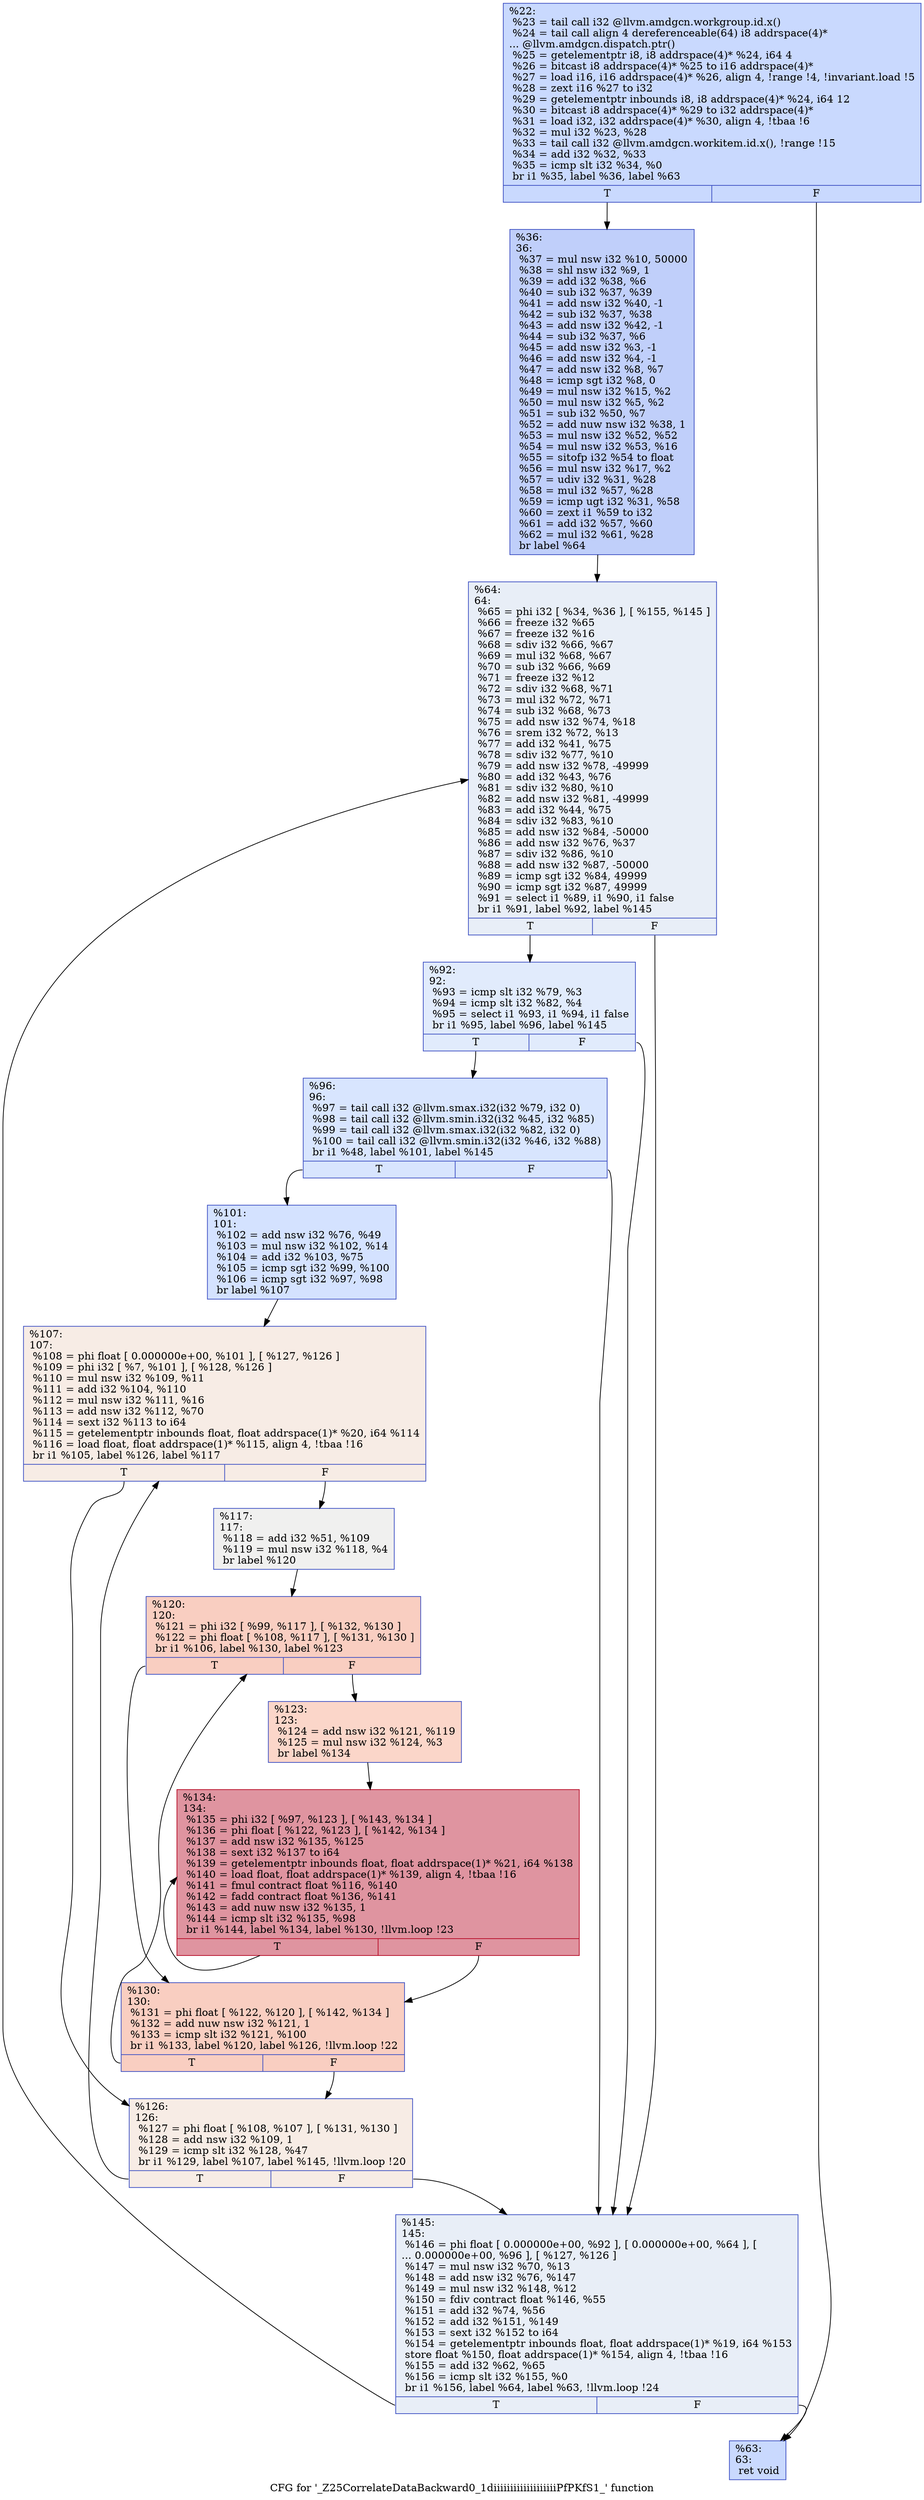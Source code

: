 digraph "CFG for '_Z25CorrelateDataBackward0_1diiiiiiiiiiiiiiiiiiiPfPKfS1_' function" {
	label="CFG for '_Z25CorrelateDataBackward0_1diiiiiiiiiiiiiiiiiiiPfPKfS1_' function";

	Node0x5c261b0 [shape=record,color="#3d50c3ff", style=filled, fillcolor="#85a8fc70",label="{%22:\l  %23 = tail call i32 @llvm.amdgcn.workgroup.id.x()\l  %24 = tail call align 4 dereferenceable(64) i8 addrspace(4)*\l... @llvm.amdgcn.dispatch.ptr()\l  %25 = getelementptr i8, i8 addrspace(4)* %24, i64 4\l  %26 = bitcast i8 addrspace(4)* %25 to i16 addrspace(4)*\l  %27 = load i16, i16 addrspace(4)* %26, align 4, !range !4, !invariant.load !5\l  %28 = zext i16 %27 to i32\l  %29 = getelementptr inbounds i8, i8 addrspace(4)* %24, i64 12\l  %30 = bitcast i8 addrspace(4)* %29 to i32 addrspace(4)*\l  %31 = load i32, i32 addrspace(4)* %30, align 4, !tbaa !6\l  %32 = mul i32 %23, %28\l  %33 = tail call i32 @llvm.amdgcn.workitem.id.x(), !range !15\l  %34 = add i32 %32, %33\l  %35 = icmp slt i32 %34, %0\l  br i1 %35, label %36, label %63\l|{<s0>T|<s1>F}}"];
	Node0x5c261b0:s0 -> Node0x5c28e70;
	Node0x5c261b0:s1 -> Node0x5c28f00;
	Node0x5c28e70 [shape=record,color="#3d50c3ff", style=filled, fillcolor="#7093f370",label="{%36:\l36:                                               \l  %37 = mul nsw i32 %10, 50000\l  %38 = shl nsw i32 %9, 1\l  %39 = add i32 %38, %6\l  %40 = sub i32 %37, %39\l  %41 = add nsw i32 %40, -1\l  %42 = sub i32 %37, %38\l  %43 = add nsw i32 %42, -1\l  %44 = sub i32 %37, %6\l  %45 = add nsw i32 %3, -1\l  %46 = add nsw i32 %4, -1\l  %47 = add nsw i32 %8, %7\l  %48 = icmp sgt i32 %8, 0\l  %49 = mul nsw i32 %15, %2\l  %50 = mul nsw i32 %5, %2\l  %51 = sub i32 %50, %7\l  %52 = add nuw nsw i32 %38, 1\l  %53 = mul nsw i32 %52, %52\l  %54 = mul nsw i32 %53, %16\l  %55 = sitofp i32 %54 to float\l  %56 = mul nsw i32 %17, %2\l  %57 = udiv i32 %31, %28\l  %58 = mul i32 %57, %28\l  %59 = icmp ugt i32 %31, %58\l  %60 = zext i1 %59 to i32\l  %61 = add i32 %57, %60\l  %62 = mul i32 %61, %28\l  br label %64\l}"];
	Node0x5c28e70 -> Node0x5c29f30;
	Node0x5c28f00 [shape=record,color="#3d50c3ff", style=filled, fillcolor="#85a8fc70",label="{%63:\l63:                                               \l  ret void\l}"];
	Node0x5c29f30 [shape=record,color="#3d50c3ff", style=filled, fillcolor="#cbd8ee70",label="{%64:\l64:                                               \l  %65 = phi i32 [ %34, %36 ], [ %155, %145 ]\l  %66 = freeze i32 %65\l  %67 = freeze i32 %16\l  %68 = sdiv i32 %66, %67\l  %69 = mul i32 %68, %67\l  %70 = sub i32 %66, %69\l  %71 = freeze i32 %12\l  %72 = sdiv i32 %68, %71\l  %73 = mul i32 %72, %71\l  %74 = sub i32 %68, %73\l  %75 = add nsw i32 %74, %18\l  %76 = srem i32 %72, %13\l  %77 = add i32 %41, %75\l  %78 = sdiv i32 %77, %10\l  %79 = add nsw i32 %78, -49999\l  %80 = add i32 %43, %76\l  %81 = sdiv i32 %80, %10\l  %82 = add nsw i32 %81, -49999\l  %83 = add i32 %44, %75\l  %84 = sdiv i32 %83, %10\l  %85 = add nsw i32 %84, -50000\l  %86 = add nsw i32 %76, %37\l  %87 = sdiv i32 %86, %10\l  %88 = add nsw i32 %87, -50000\l  %89 = icmp sgt i32 %84, 49999\l  %90 = icmp sgt i32 %87, 49999\l  %91 = select i1 %89, i1 %90, i1 false\l  br i1 %91, label %92, label %145\l|{<s0>T|<s1>F}}"];
	Node0x5c29f30:s0 -> Node0x5c2b2a0;
	Node0x5c29f30:s1 -> Node0x5c28900;
	Node0x5c2b2a0 [shape=record,color="#3d50c3ff", style=filled, fillcolor="#bbd1f870",label="{%92:\l92:                                               \l  %93 = icmp slt i32 %79, %3\l  %94 = icmp slt i32 %82, %4\l  %95 = select i1 %93, i1 %94, i1 false\l  br i1 %95, label %96, label %145\l|{<s0>T|<s1>F}}"];
	Node0x5c2b2a0:s0 -> Node0x5c2b5b0;
	Node0x5c2b2a0:s1 -> Node0x5c28900;
	Node0x5c2b5b0 [shape=record,color="#3d50c3ff", style=filled, fillcolor="#a7c5fe70",label="{%96:\l96:                                               \l  %97 = tail call i32 @llvm.smax.i32(i32 %79, i32 0)\l  %98 = tail call i32 @llvm.smin.i32(i32 %45, i32 %85)\l  %99 = tail call i32 @llvm.smax.i32(i32 %82, i32 0)\l  %100 = tail call i32 @llvm.smin.i32(i32 %46, i32 %88)\l  br i1 %48, label %101, label %145\l|{<s0>T|<s1>F}}"];
	Node0x5c2b5b0:s0 -> Node0x5c2bd40;
	Node0x5c2b5b0:s1 -> Node0x5c28900;
	Node0x5c2bd40 [shape=record,color="#3d50c3ff", style=filled, fillcolor="#9ebeff70",label="{%101:\l101:                                              \l  %102 = add nsw i32 %76, %49\l  %103 = mul nsw i32 %102, %14\l  %104 = add i32 %103, %75\l  %105 = icmp sgt i32 %99, %100\l  %106 = icmp sgt i32 %97, %98\l  br label %107\l}"];
	Node0x5c2bd40 -> Node0x5c2c150;
	Node0x5c2c150 [shape=record,color="#3d50c3ff", style=filled, fillcolor="#ecd3c570",label="{%107:\l107:                                              \l  %108 = phi float [ 0.000000e+00, %101 ], [ %127, %126 ]\l  %109 = phi i32 [ %7, %101 ], [ %128, %126 ]\l  %110 = mul nsw i32 %109, %11\l  %111 = add i32 %104, %110\l  %112 = mul nsw i32 %111, %16\l  %113 = add nsw i32 %112, %70\l  %114 = sext i32 %113 to i64\l  %115 = getelementptr inbounds float, float addrspace(1)* %20, i64 %114\l  %116 = load float, float addrspace(1)* %115, align 4, !tbaa !16\l  br i1 %105, label %126, label %117\l|{<s0>T|<s1>F}}"];
	Node0x5c2c150:s0 -> Node0x5c2cc60;
	Node0x5c2c150:s1 -> Node0x5c2d3f0;
	Node0x5c2d3f0 [shape=record,color="#3d50c3ff", style=filled, fillcolor="#dedcdb70",label="{%117:\l117:                                              \l  %118 = add i32 %51, %109\l  %119 = mul nsw i32 %118, %4\l  br label %120\l}"];
	Node0x5c2d3f0 -> Node0x5c2d650;
	Node0x5c2d650 [shape=record,color="#3d50c3ff", style=filled, fillcolor="#f2907270",label="{%120:\l120:                                              \l  %121 = phi i32 [ %99, %117 ], [ %132, %130 ]\l  %122 = phi float [ %108, %117 ], [ %131, %130 ]\l  br i1 %106, label %130, label %123\l|{<s0>T|<s1>F}}"];
	Node0x5c2d650:s0 -> Node0x5c2d710;
	Node0x5c2d650:s1 -> Node0x5c2d970;
	Node0x5c2d970 [shape=record,color="#3d50c3ff", style=filled, fillcolor="#f6a38570",label="{%123:\l123:                                              \l  %124 = add nsw i32 %121, %119\l  %125 = mul nsw i32 %124, %3\l  br label %134\l}"];
	Node0x5c2d970 -> Node0x5c2dbd0;
	Node0x5c2cc60 [shape=record,color="#3d50c3ff", style=filled, fillcolor="#ecd3c570",label="{%126:\l126:                                              \l  %127 = phi float [ %108, %107 ], [ %131, %130 ]\l  %128 = add nsw i32 %109, 1\l  %129 = icmp slt i32 %128, %47\l  br i1 %129, label %107, label %145, !llvm.loop !20\l|{<s0>T|<s1>F}}"];
	Node0x5c2cc60:s0 -> Node0x5c2c150;
	Node0x5c2cc60:s1 -> Node0x5c28900;
	Node0x5c2d710 [shape=record,color="#3d50c3ff", style=filled, fillcolor="#f2907270",label="{%130:\l130:                                              \l  %131 = phi float [ %122, %120 ], [ %142, %134 ]\l  %132 = add nuw nsw i32 %121, 1\l  %133 = icmp slt i32 %121, %100\l  br i1 %133, label %120, label %126, !llvm.loop !22\l|{<s0>T|<s1>F}}"];
	Node0x5c2d710:s0 -> Node0x5c2d650;
	Node0x5c2d710:s1 -> Node0x5c2cc60;
	Node0x5c2dbd0 [shape=record,color="#b70d28ff", style=filled, fillcolor="#b70d2870",label="{%134:\l134:                                              \l  %135 = phi i32 [ %97, %123 ], [ %143, %134 ]\l  %136 = phi float [ %122, %123 ], [ %142, %134 ]\l  %137 = add nsw i32 %135, %125\l  %138 = sext i32 %137 to i64\l  %139 = getelementptr inbounds float, float addrspace(1)* %21, i64 %138\l  %140 = load float, float addrspace(1)* %139, align 4, !tbaa !16\l  %141 = fmul contract float %116, %140\l  %142 = fadd contract float %136, %141\l  %143 = add nuw nsw i32 %135, 1\l  %144 = icmp slt i32 %135, %98\l  br i1 %144, label %134, label %130, !llvm.loop !23\l|{<s0>T|<s1>F}}"];
	Node0x5c2dbd0:s0 -> Node0x5c2dbd0;
	Node0x5c2dbd0:s1 -> Node0x5c2d710;
	Node0x5c28900 [shape=record,color="#3d50c3ff", style=filled, fillcolor="#cbd8ee70",label="{%145:\l145:                                              \l  %146 = phi float [ 0.000000e+00, %92 ], [ 0.000000e+00, %64 ], [\l... 0.000000e+00, %96 ], [ %127, %126 ]\l  %147 = mul nsw i32 %70, %13\l  %148 = add nsw i32 %76, %147\l  %149 = mul nsw i32 %148, %12\l  %150 = fdiv contract float %146, %55\l  %151 = add i32 %74, %56\l  %152 = add i32 %151, %149\l  %153 = sext i32 %152 to i64\l  %154 = getelementptr inbounds float, float addrspace(1)* %19, i64 %153\l  store float %150, float addrspace(1)* %154, align 4, !tbaa !16\l  %155 = add i32 %62, %65\l  %156 = icmp slt i32 %155, %0\l  br i1 %156, label %64, label %63, !llvm.loop !24\l|{<s0>T|<s1>F}}"];
	Node0x5c28900:s0 -> Node0x5c29f30;
	Node0x5c28900:s1 -> Node0x5c28f00;
}
